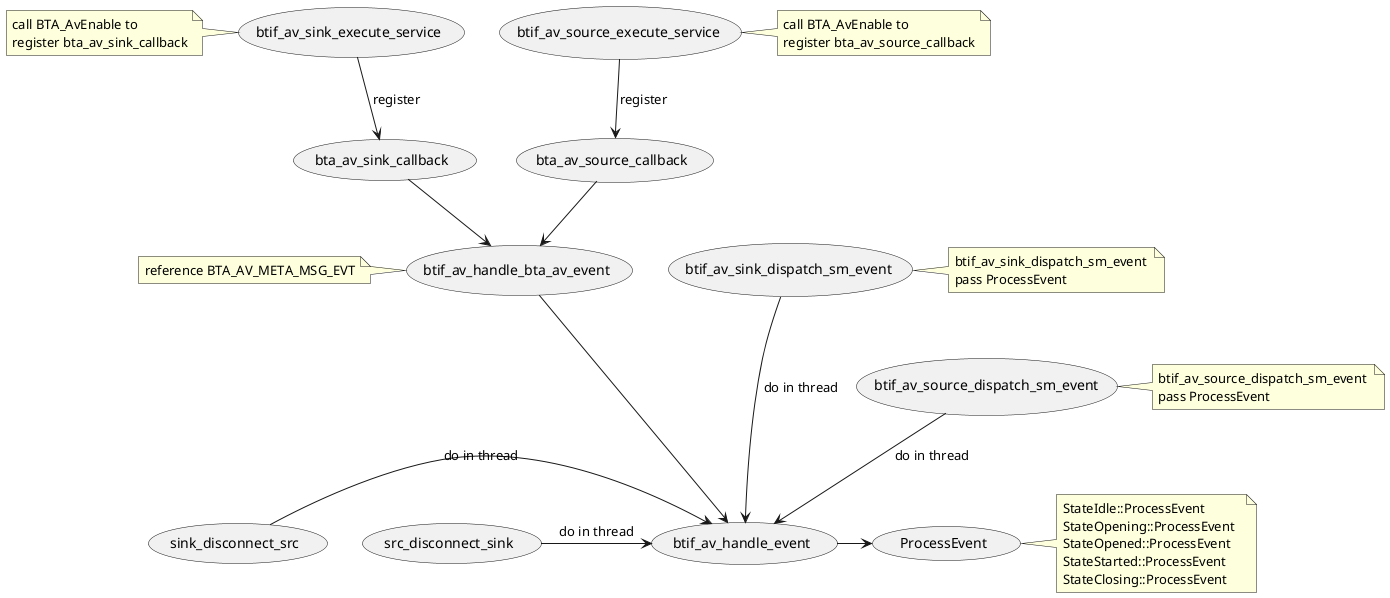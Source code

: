 @startuml
(btif_av_sink_execute_service)-->(bta_av_sink_callback) :register
(bta_av_sink_callback)-->(btif_av_handle_bta_av_event)

(btif_av_source_execute_service) --> (bta_av_source_callback) :register
(bta_av_source_callback)-->(btif_av_handle_bta_av_event)

(btif_av_sink_dispatch_sm_event)--->(btif_av_handle_event) : do in thread
(btif_av_handle_bta_av_event)--->(btif_av_handle_event)
(btif_av_source_dispatch_sm_event)-->(btif_av_handle_event) : do in thread

(sink_disconnect_src)->(btif_av_handle_event) : do in thread
(src_disconnect_sink)->(btif_av_handle_event) : do in thread

(btif_av_handle_event)->(ProcessEvent)

note left of (btif_av_handle_bta_av_event)
reference BTA_AV_META_MSG_EVT
end note


note right of (btif_av_source_execute_service)
call BTA_AvEnable to
register bta_av_source_callback
end note 

note left of (btif_av_sink_execute_service)
call BTA_AvEnable to
register bta_av_sink_callback
end note 


note right of (ProcessEvent)
StateIdle::ProcessEvent
StateOpening::ProcessEvent  
StateOpened::ProcessEvent
StateStarted::ProcessEvent
StateClosing::ProcessEvent
end note

note right of (btif_av_sink_dispatch_sm_event)
btif_av_sink_dispatch_sm_event 
pass ProcessEvent
end note

note right of (btif_av_source_dispatch_sm_event)
btif_av_source_dispatch_sm_event 
pass ProcessEvent
end note

@enduml